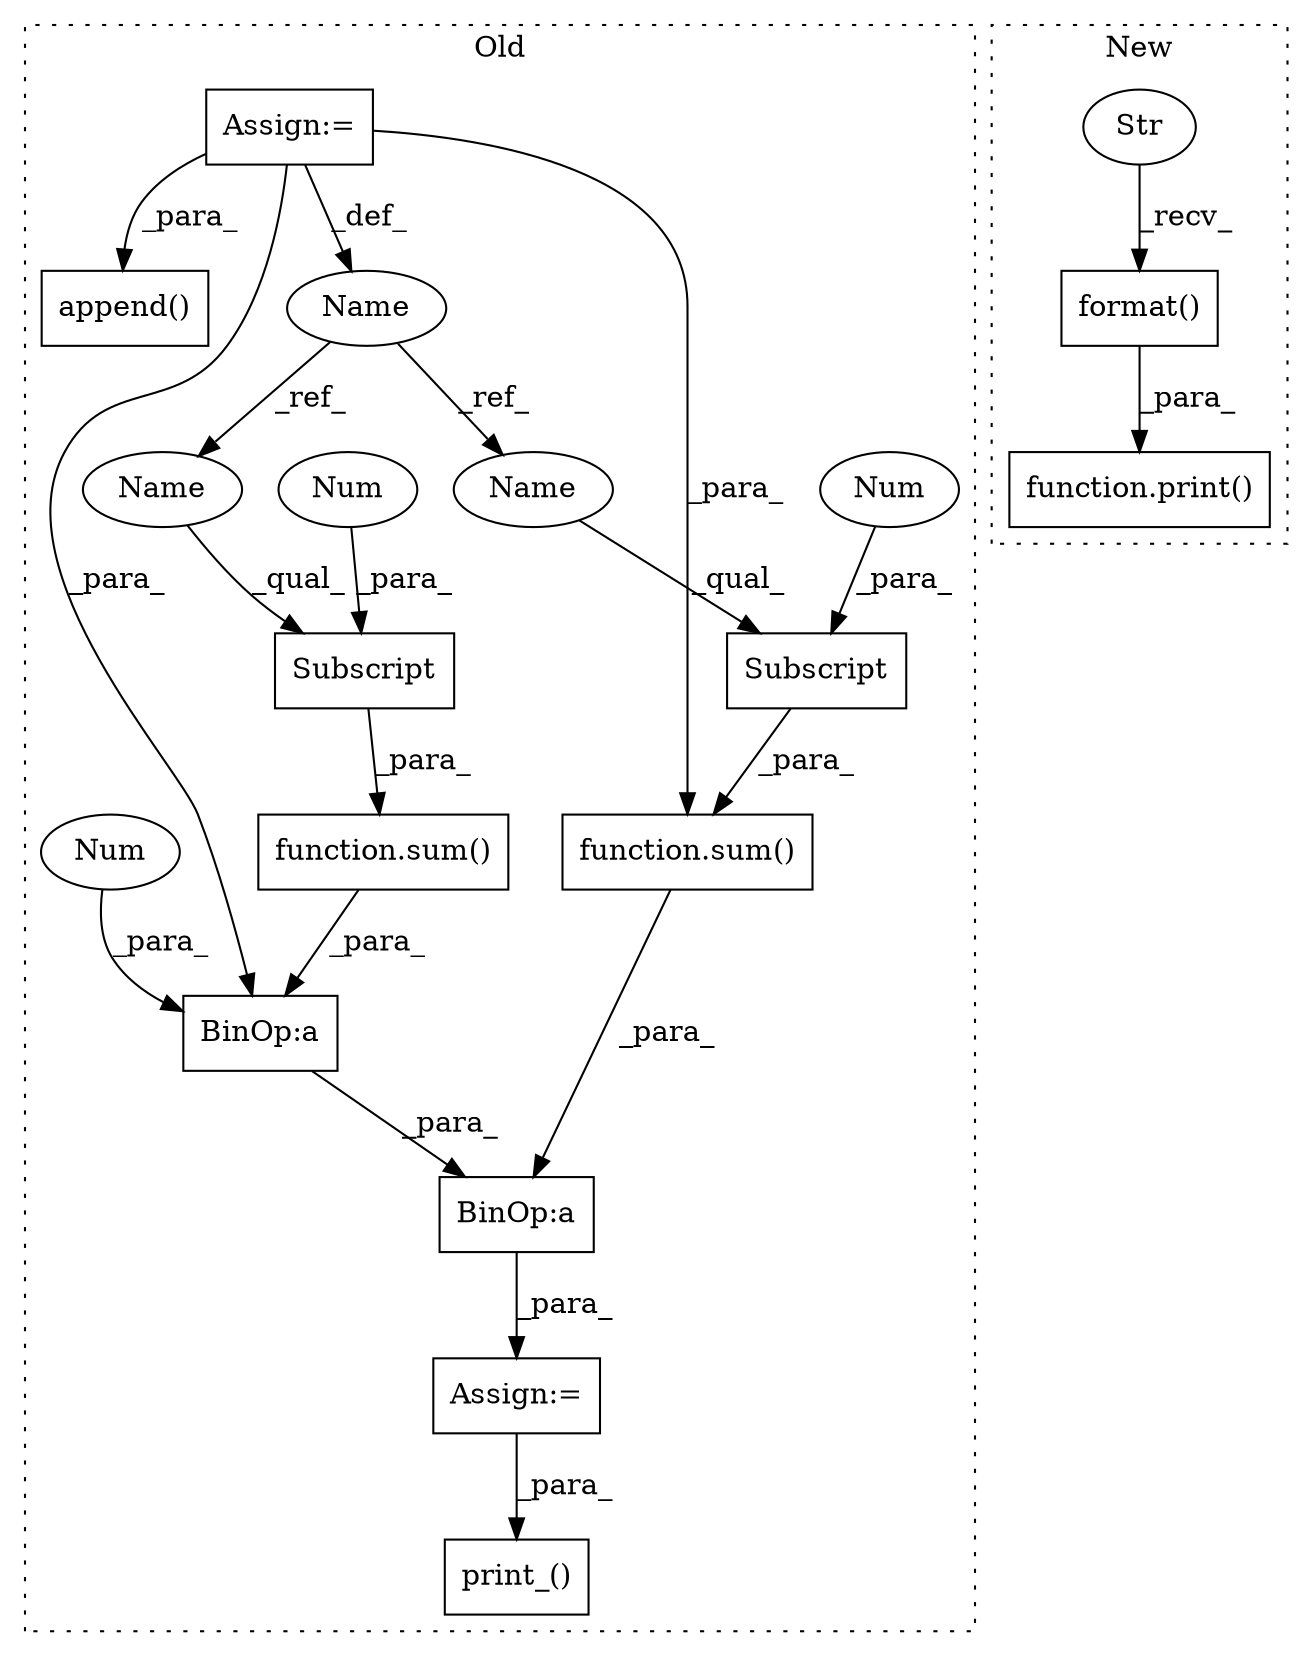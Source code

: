 digraph G {
subgraph cluster0 {
1 [label="function.sum()" a="75" s="7232,7250" l="4,1" shape="box"];
5 [label="BinOp:a" a="82" s="7251" l="1" shape="box"];
6 [label="Num" a="76" s="7252" l="3" shape="ellipse"];
7 [label="BinOp:a" a="82" s="7235" l="23" shape="box"];
8 [label="Subscript" a="63" s="7236,0" l="14,0" shape="box"];
9 [label="Name" a="87" s="7113" l="11" shape="ellipse"];
10 [label="Subscript" a="63" s="7262,0" l="14,0" shape="box"];
11 [label="print_()" a="75" s="7494,7537" l="12,1" shape="box"];
12 [label="Num" a="76" s="7274" l="1" shape="ellipse"];
13 [label="Num" a="76" s="7248" l="1" shape="ellipse"];
14 [label="Assign:=" a="68" s="7124" l="3" shape="box"];
15 [label="append()" a="75" s="7448,7484" l="26,1" shape="box"];
16 [label="Assign:=" a="68" s="7229" l="3" shape="box"];
17 [label="function.sum()" a="75" s="7258,7276" l="4,1" shape="box"];
18 [label="Name" a="87" s="7262" l="11" shape="ellipse"];
19 [label="Name" a="87" s="7236" l="11" shape="ellipse"];
label = "Old";
style="dotted";
}
subgraph cluster1 {
2 [label="format()" a="75" s="7276,7324" l="40,1" shape="box"];
3 [label="Str" a="66" s="7276" l="32" shape="ellipse"];
4 [label="function.print()" a="75" s="7270,7325" l="6,1" shape="box"];
label = "New";
style="dotted";
}
1 -> 5 [label="_para_"];
2 -> 4 [label="_para_"];
3 -> 2 [label="_recv_"];
5 -> 7 [label="_para_"];
6 -> 5 [label="_para_"];
7 -> 16 [label="_para_"];
8 -> 1 [label="_para_"];
9 -> 19 [label="_ref_"];
9 -> 18 [label="_ref_"];
10 -> 17 [label="_para_"];
12 -> 10 [label="_para_"];
13 -> 8 [label="_para_"];
14 -> 17 [label="_para_"];
14 -> 15 [label="_para_"];
14 -> 9 [label="_def_"];
14 -> 5 [label="_para_"];
16 -> 11 [label="_para_"];
17 -> 7 [label="_para_"];
18 -> 10 [label="_qual_"];
19 -> 8 [label="_qual_"];
}